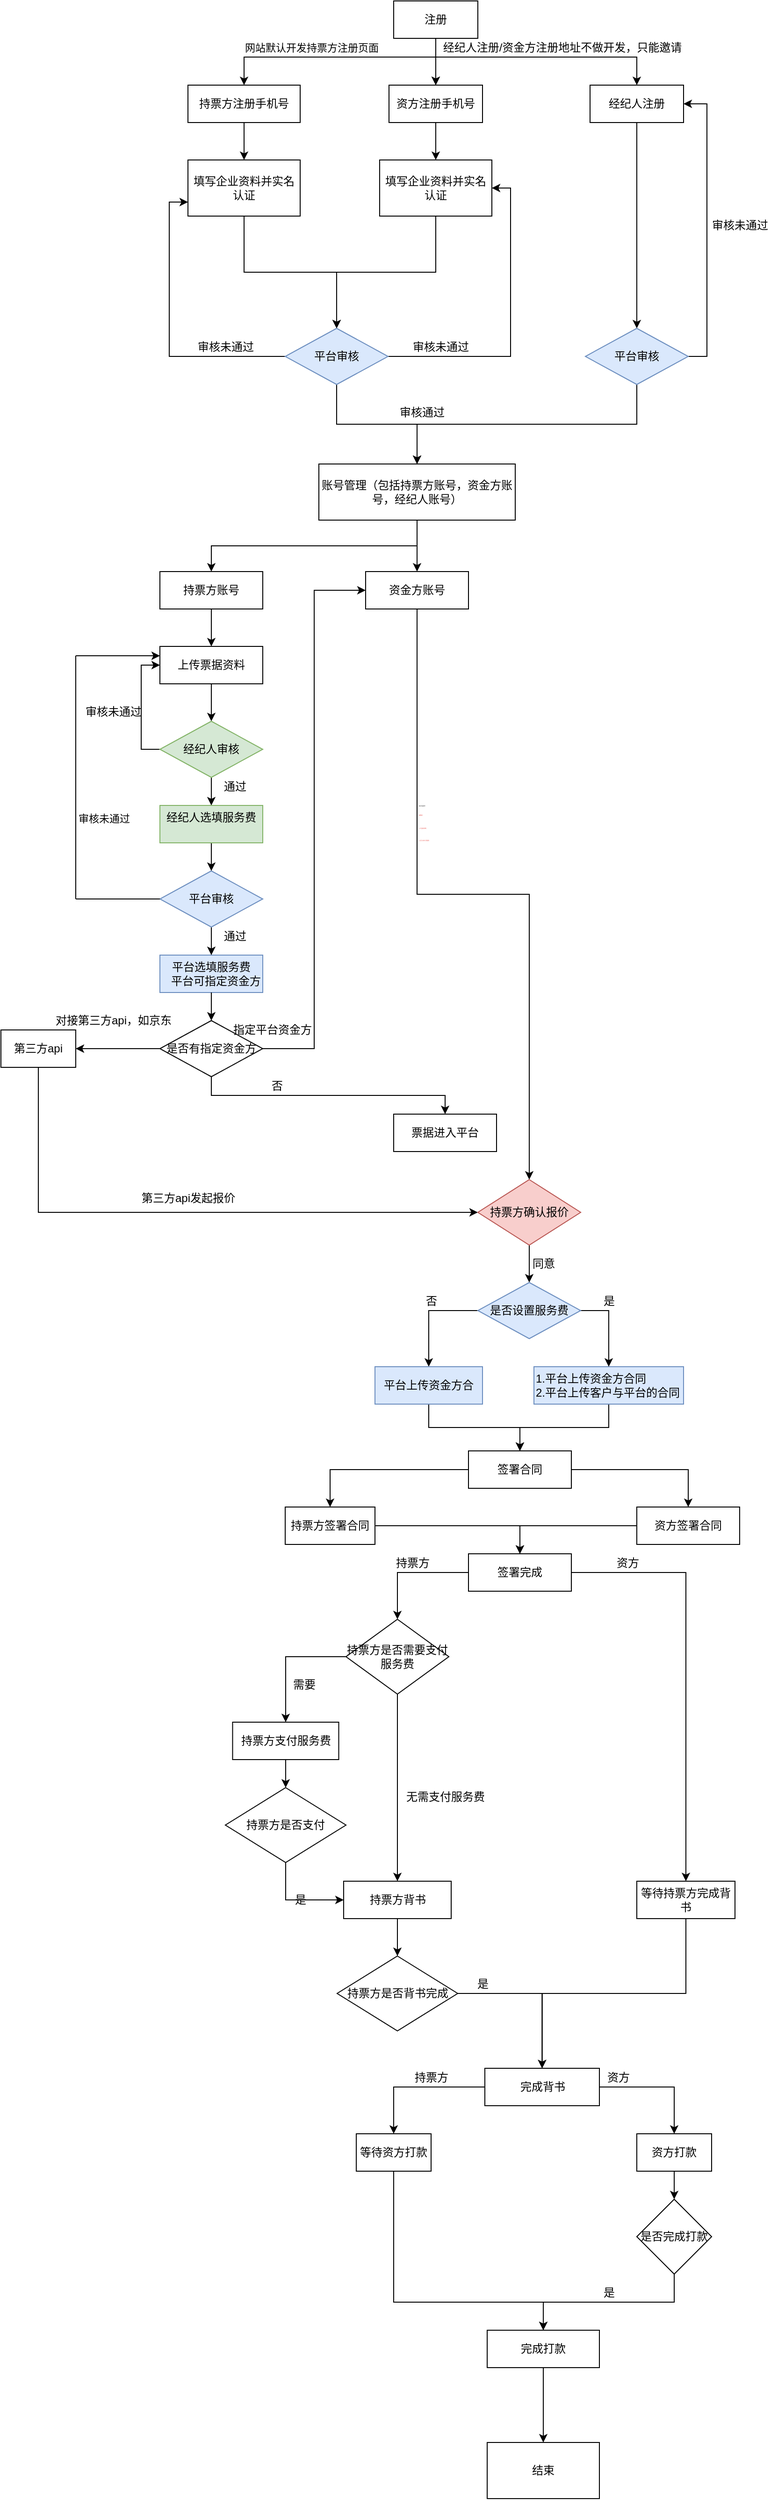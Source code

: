<mxfile version="14.5.0" type="github">
  <diagram id="9x2aGzBmHjnYjteMlRQv" name="Page-1">
    <mxGraphModel dx="1422" dy="794" grid="1" gridSize="10" guides="1" tooltips="1" connect="1" arrows="1" fold="1" page="1" pageScale="1" pageWidth="827" pageHeight="1169" math="0" shadow="0">
      <root>
        <mxCell id="0" />
        <mxCell id="1" parent="0" />
        <mxCell id="XLqgSo40GXuVMP59MUg4-7" style="edgeStyle=orthogonalEdgeStyle;rounded=0;orthogonalLoop=1;jettySize=auto;html=1;exitX=0.5;exitY=1;exitDx=0;exitDy=0;entryX=0.5;entryY=0;entryDx=0;entryDy=0;" edge="1" parent="1" source="XLqgSo40GXuVMP59MUg4-1" target="XLqgSo40GXuVMP59MUg4-2">
          <mxGeometry relative="1" as="geometry">
            <Array as="points">
              <mxPoint x="465" y="90" />
              <mxPoint x="260" y="90" />
            </Array>
          </mxGeometry>
        </mxCell>
        <mxCell id="XLqgSo40GXuVMP59MUg4-33" value="网站默认开发持票方注册页面" style="edgeLabel;html=1;align=center;verticalAlign=middle;resizable=0;points=[];" vertex="1" connectable="0" parent="XLqgSo40GXuVMP59MUg4-7">
          <mxGeometry x="0.2" y="-1" relative="1" as="geometry">
            <mxPoint y="-9" as="offset" />
          </mxGeometry>
        </mxCell>
        <mxCell id="XLqgSo40GXuVMP59MUg4-8" style="edgeStyle=orthogonalEdgeStyle;rounded=0;orthogonalLoop=1;jettySize=auto;html=1;exitX=0.5;exitY=1;exitDx=0;exitDy=0;entryX=0.5;entryY=0;entryDx=0;entryDy=0;" edge="1" parent="1" source="XLqgSo40GXuVMP59MUg4-1" target="XLqgSo40GXuVMP59MUg4-3">
          <mxGeometry relative="1" as="geometry" />
        </mxCell>
        <mxCell id="XLqgSo40GXuVMP59MUg4-9" value="" style="edgeStyle=orthogonalEdgeStyle;rounded=0;orthogonalLoop=1;jettySize=auto;html=1;" edge="1" parent="1" source="XLqgSo40GXuVMP59MUg4-1" target="XLqgSo40GXuVMP59MUg4-3">
          <mxGeometry relative="1" as="geometry" />
        </mxCell>
        <mxCell id="XLqgSo40GXuVMP59MUg4-11" style="edgeStyle=orthogonalEdgeStyle;rounded=0;orthogonalLoop=1;jettySize=auto;html=1;exitX=0.5;exitY=1;exitDx=0;exitDy=0;entryX=0.5;entryY=0;entryDx=0;entryDy=0;" edge="1" parent="1" source="XLqgSo40GXuVMP59MUg4-1" target="XLqgSo40GXuVMP59MUg4-4">
          <mxGeometry relative="1" as="geometry">
            <Array as="points">
              <mxPoint x="465" y="90" />
              <mxPoint x="680" y="90" />
            </Array>
          </mxGeometry>
        </mxCell>
        <mxCell id="XLqgSo40GXuVMP59MUg4-1" value="注册" style="rounded=0;whiteSpace=wrap;html=1;" vertex="1" parent="1">
          <mxGeometry x="420" y="30" width="90" height="40" as="geometry" />
        </mxCell>
        <mxCell id="XLqgSo40GXuVMP59MUg4-28" style="edgeStyle=orthogonalEdgeStyle;rounded=0;orthogonalLoop=1;jettySize=auto;html=1;exitX=0.5;exitY=1;exitDx=0;exitDy=0;entryX=0.5;entryY=0;entryDx=0;entryDy=0;" edge="1" parent="1" source="XLqgSo40GXuVMP59MUg4-2" target="XLqgSo40GXuVMP59MUg4-5">
          <mxGeometry relative="1" as="geometry" />
        </mxCell>
        <mxCell id="XLqgSo40GXuVMP59MUg4-2" value="持票方注册手机号" style="rounded=0;whiteSpace=wrap;html=1;" vertex="1" parent="1">
          <mxGeometry x="200" y="120" width="120" height="40" as="geometry" />
        </mxCell>
        <mxCell id="XLqgSo40GXuVMP59MUg4-30" style="edgeStyle=orthogonalEdgeStyle;rounded=0;orthogonalLoop=1;jettySize=auto;html=1;exitX=0.5;exitY=1;exitDx=0;exitDy=0;entryX=0.5;entryY=0;entryDx=0;entryDy=0;" edge="1" parent="1" source="XLqgSo40GXuVMP59MUg4-3" target="XLqgSo40GXuVMP59MUg4-6">
          <mxGeometry relative="1" as="geometry" />
        </mxCell>
        <mxCell id="XLqgSo40GXuVMP59MUg4-3" value="资方注册手机号" style="rounded=0;whiteSpace=wrap;html=1;" vertex="1" parent="1">
          <mxGeometry x="415" y="120" width="100" height="40" as="geometry" />
        </mxCell>
        <mxCell id="XLqgSo40GXuVMP59MUg4-37" style="edgeStyle=orthogonalEdgeStyle;rounded=0;orthogonalLoop=1;jettySize=auto;html=1;exitX=0.5;exitY=1;exitDx=0;exitDy=0;entryX=0.5;entryY=0;entryDx=0;entryDy=0;" edge="1" parent="1" source="XLqgSo40GXuVMP59MUg4-4" target="XLqgSo40GXuVMP59MUg4-36">
          <mxGeometry relative="1" as="geometry">
            <mxPoint x="680" y="370" as="targetPoint" />
          </mxGeometry>
        </mxCell>
        <mxCell id="XLqgSo40GXuVMP59MUg4-4" value="经纪人注册" style="rounded=0;whiteSpace=wrap;html=1;" vertex="1" parent="1">
          <mxGeometry x="630" y="120" width="100" height="40" as="geometry" />
        </mxCell>
        <mxCell id="XLqgSo40GXuVMP59MUg4-19" style="edgeStyle=orthogonalEdgeStyle;rounded=0;orthogonalLoop=1;jettySize=auto;html=1;entryX=0.5;entryY=0;entryDx=0;entryDy=0;" edge="1" parent="1" source="XLqgSo40GXuVMP59MUg4-5" target="XLqgSo40GXuVMP59MUg4-18">
          <mxGeometry relative="1" as="geometry" />
        </mxCell>
        <mxCell id="XLqgSo40GXuVMP59MUg4-5" value="填写企业资料并实名认证" style="rounded=0;whiteSpace=wrap;html=1;" vertex="1" parent="1">
          <mxGeometry x="200" y="200" width="120" height="60" as="geometry" />
        </mxCell>
        <mxCell id="XLqgSo40GXuVMP59MUg4-21" style="edgeStyle=orthogonalEdgeStyle;rounded=0;orthogonalLoop=1;jettySize=auto;html=1;exitX=0.5;exitY=1;exitDx=0;exitDy=0;entryX=0.5;entryY=0;entryDx=0;entryDy=0;" edge="1" parent="1" source="XLqgSo40GXuVMP59MUg4-6" target="XLqgSo40GXuVMP59MUg4-18">
          <mxGeometry relative="1" as="geometry" />
        </mxCell>
        <mxCell id="XLqgSo40GXuVMP59MUg4-6" value="填写企业资料并实名认证" style="rounded=0;whiteSpace=wrap;html=1;" vertex="1" parent="1">
          <mxGeometry x="405" y="200" width="120" height="60" as="geometry" />
        </mxCell>
        <mxCell id="XLqgSo40GXuVMP59MUg4-24" style="edgeStyle=orthogonalEdgeStyle;rounded=0;orthogonalLoop=1;jettySize=auto;html=1;exitX=0;exitY=0.5;exitDx=0;exitDy=0;entryX=0;entryY=0.75;entryDx=0;entryDy=0;" edge="1" parent="1" source="XLqgSo40GXuVMP59MUg4-18" target="XLqgSo40GXuVMP59MUg4-5">
          <mxGeometry relative="1" as="geometry" />
        </mxCell>
        <mxCell id="XLqgSo40GXuVMP59MUg4-25" style="edgeStyle=orthogonalEdgeStyle;rounded=0;orthogonalLoop=1;jettySize=auto;html=1;exitX=1;exitY=0.5;exitDx=0;exitDy=0;entryX=1;entryY=0.5;entryDx=0;entryDy=0;" edge="1" parent="1" source="XLqgSo40GXuVMP59MUg4-18" target="XLqgSo40GXuVMP59MUg4-6">
          <mxGeometry relative="1" as="geometry" />
        </mxCell>
        <mxCell id="XLqgSo40GXuVMP59MUg4-46" style="edgeStyle=orthogonalEdgeStyle;rounded=0;orthogonalLoop=1;jettySize=auto;html=1;exitX=0.5;exitY=1;exitDx=0;exitDy=0;entryX=0.5;entryY=0;entryDx=0;entryDy=0;" edge="1" parent="1" source="XLqgSo40GXuVMP59MUg4-18" target="XLqgSo40GXuVMP59MUg4-35">
          <mxGeometry relative="1" as="geometry" />
        </mxCell>
        <mxCell id="XLqgSo40GXuVMP59MUg4-18" value="平台审核" style="rhombus;whiteSpace=wrap;html=1;fillColor=#dae8fc;strokeColor=#6c8ebf;" vertex="1" parent="1">
          <mxGeometry x="304" y="380" width="110" height="60" as="geometry" />
        </mxCell>
        <mxCell id="XLqgSo40GXuVMP59MUg4-26" value="审核未通过" style="text;html=1;align=center;verticalAlign=middle;resizable=0;points=[];autosize=1;" vertex="1" parent="1">
          <mxGeometry x="200" y="390" width="80" height="20" as="geometry" />
        </mxCell>
        <mxCell id="XLqgSo40GXuVMP59MUg4-27" value="审核未通过" style="text;html=1;align=center;verticalAlign=middle;resizable=0;points=[];autosize=1;" vertex="1" parent="1">
          <mxGeometry x="430" y="390" width="80" height="20" as="geometry" />
        </mxCell>
        <mxCell id="XLqgSo40GXuVMP59MUg4-32" value="审核通过" style="text;html=1;align=center;verticalAlign=middle;resizable=0;points=[];autosize=1;" vertex="1" parent="1">
          <mxGeometry x="420" y="460" width="60" height="20" as="geometry" />
        </mxCell>
        <mxCell id="XLqgSo40GXuVMP59MUg4-34" value="经纪人注册/资金方注册地址不做开发，只能邀请" style="text;html=1;align=center;verticalAlign=middle;resizable=0;points=[];autosize=1;" vertex="1" parent="1">
          <mxGeometry x="465" y="70" width="270" height="20" as="geometry" />
        </mxCell>
        <mxCell id="XLqgSo40GXuVMP59MUg4-54" style="edgeStyle=orthogonalEdgeStyle;rounded=0;orthogonalLoop=1;jettySize=auto;html=1;exitX=0.5;exitY=1;exitDx=0;exitDy=0;entryX=0.5;entryY=0;entryDx=0;entryDy=0;" edge="1" parent="1" source="XLqgSo40GXuVMP59MUg4-35" target="XLqgSo40GXuVMP59MUg4-47">
          <mxGeometry relative="1" as="geometry" />
        </mxCell>
        <mxCell id="XLqgSo40GXuVMP59MUg4-55" style="edgeStyle=orthogonalEdgeStyle;rounded=0;orthogonalLoop=1;jettySize=auto;html=1;exitX=0.5;exitY=1;exitDx=0;exitDy=0;entryX=0.5;entryY=0;entryDx=0;entryDy=0;" edge="1" parent="1" source="XLqgSo40GXuVMP59MUg4-35" target="XLqgSo40GXuVMP59MUg4-51">
          <mxGeometry relative="1" as="geometry" />
        </mxCell>
        <mxCell id="XLqgSo40GXuVMP59MUg4-35" value="账号管理（包括持票方账号，资金方账号，经纪人账号）" style="rounded=0;whiteSpace=wrap;html=1;" vertex="1" parent="1">
          <mxGeometry x="340" y="525" width="210" height="60" as="geometry" />
        </mxCell>
        <mxCell id="XLqgSo40GXuVMP59MUg4-38" style="edgeStyle=orthogonalEdgeStyle;rounded=0;orthogonalLoop=1;jettySize=auto;html=1;exitX=1;exitY=0.5;exitDx=0;exitDy=0;entryX=1;entryY=0.5;entryDx=0;entryDy=0;" edge="1" parent="1" source="XLqgSo40GXuVMP59MUg4-36" target="XLqgSo40GXuVMP59MUg4-4">
          <mxGeometry relative="1" as="geometry" />
        </mxCell>
        <mxCell id="XLqgSo40GXuVMP59MUg4-44" style="edgeStyle=orthogonalEdgeStyle;rounded=0;orthogonalLoop=1;jettySize=auto;html=1;exitX=0.5;exitY=1;exitDx=0;exitDy=0;entryX=0.5;entryY=0;entryDx=0;entryDy=0;" edge="1" parent="1" source="XLqgSo40GXuVMP59MUg4-36" target="XLqgSo40GXuVMP59MUg4-35">
          <mxGeometry relative="1" as="geometry" />
        </mxCell>
        <mxCell id="XLqgSo40GXuVMP59MUg4-36" value="平台审核" style="rhombus;whiteSpace=wrap;html=1;fillColor=#dae8fc;strokeColor=#6c8ebf;" vertex="1" parent="1">
          <mxGeometry x="625" y="380" width="110" height="60" as="geometry" />
        </mxCell>
        <mxCell id="XLqgSo40GXuVMP59MUg4-39" value="审核未通过" style="text;html=1;align=center;verticalAlign=middle;resizable=0;points=[];autosize=1;" vertex="1" parent="1">
          <mxGeometry x="750" y="260" width="80" height="20" as="geometry" />
        </mxCell>
        <mxCell id="XLqgSo40GXuVMP59MUg4-56" style="edgeStyle=orthogonalEdgeStyle;rounded=0;orthogonalLoop=1;jettySize=auto;html=1;exitX=0.5;exitY=1;exitDx=0;exitDy=0;entryX=0.5;entryY=0;entryDx=0;entryDy=0;" edge="1" parent="1" source="XLqgSo40GXuVMP59MUg4-47" target="XLqgSo40GXuVMP59MUg4-53">
          <mxGeometry relative="1" as="geometry" />
        </mxCell>
        <mxCell id="XLqgSo40GXuVMP59MUg4-47" value="持票方账号" style="rounded=0;whiteSpace=wrap;html=1;" vertex="1" parent="1">
          <mxGeometry x="170" y="640" width="110" height="40" as="geometry" />
        </mxCell>
        <mxCell id="XLqgSo40GXuVMP59MUg4-105" style="edgeStyle=orthogonalEdgeStyle;rounded=0;orthogonalLoop=1;jettySize=auto;html=1;exitX=0.5;exitY=1;exitDx=0;exitDy=0;entryX=0.5;entryY=0;entryDx=0;entryDy=0;" edge="1" parent="1" source="XLqgSo40GXuVMP59MUg4-51" target="XLqgSo40GXuVMP59MUg4-102">
          <mxGeometry relative="1" as="geometry" />
        </mxCell>
        <mxCell id="XLqgSo40GXuVMP59MUg4-106" value="&lt;div style=&quot;font-size: 1px&quot;&gt;&lt;font style=&quot;font-size: 1px&quot;&gt;资金方发起报价&lt;/font&gt;&lt;/div&gt;&lt;b style=&quot;font-size: 1px&quot;&gt;&lt;font style=&quot;font-size: 1px&quot; color=&quot;#ea6b66&quot;&gt;两种情况：&lt;br style=&quot;font-size: 1px&quot;&gt;1.平台指定给他的&lt;br style=&quot;font-size: 1px&quot;&gt;2.自己主动在平台筛选的&lt;/font&gt;&lt;/b&gt;" style="edgeLabel;html=1;align=left;verticalAlign=middle;resizable=0;points=[];" vertex="1" connectable="0" parent="XLqgSo40GXuVMP59MUg4-105">
          <mxGeometry x="-0.386" y="4" relative="1" as="geometry">
            <mxPoint x="-4" y="6" as="offset" />
          </mxGeometry>
        </mxCell>
        <mxCell id="XLqgSo40GXuVMP59MUg4-51" value="资金方账号" style="rounded=0;whiteSpace=wrap;html=1;" vertex="1" parent="1">
          <mxGeometry x="390" y="640" width="110" height="40" as="geometry" />
        </mxCell>
        <mxCell id="XLqgSo40GXuVMP59MUg4-58" style="edgeStyle=orthogonalEdgeStyle;rounded=0;orthogonalLoop=1;jettySize=auto;html=1;exitX=0.5;exitY=1;exitDx=0;exitDy=0;entryX=0.5;entryY=0;entryDx=0;entryDy=0;" edge="1" parent="1" source="XLqgSo40GXuVMP59MUg4-53" target="XLqgSo40GXuVMP59MUg4-57">
          <mxGeometry relative="1" as="geometry" />
        </mxCell>
        <mxCell id="XLqgSo40GXuVMP59MUg4-53" value="上传票据资料" style="rounded=0;whiteSpace=wrap;html=1;" vertex="1" parent="1">
          <mxGeometry x="170" y="720" width="110" height="40" as="geometry" />
        </mxCell>
        <mxCell id="XLqgSo40GXuVMP59MUg4-59" style="edgeStyle=orthogonalEdgeStyle;rounded=0;orthogonalLoop=1;jettySize=auto;html=1;exitX=0;exitY=0.5;exitDx=0;exitDy=0;entryX=0;entryY=0.5;entryDx=0;entryDy=0;" edge="1" parent="1" source="XLqgSo40GXuVMP59MUg4-57" target="XLqgSo40GXuVMP59MUg4-53">
          <mxGeometry relative="1" as="geometry" />
        </mxCell>
        <mxCell id="XLqgSo40GXuVMP59MUg4-68" style="edgeStyle=orthogonalEdgeStyle;rounded=0;orthogonalLoop=1;jettySize=auto;html=1;exitX=0.5;exitY=1;exitDx=0;exitDy=0;" edge="1" parent="1" source="XLqgSo40GXuVMP59MUg4-57">
          <mxGeometry relative="1" as="geometry">
            <mxPoint x="225" y="890" as="targetPoint" />
          </mxGeometry>
        </mxCell>
        <mxCell id="XLqgSo40GXuVMP59MUg4-57" value="经纪人审核" style="rhombus;whiteSpace=wrap;html=1;fillColor=#d5e8d4;strokeColor=#82b366;" vertex="1" parent="1">
          <mxGeometry x="170" y="800" width="110" height="60" as="geometry" />
        </mxCell>
        <mxCell id="XLqgSo40GXuVMP59MUg4-60" value="审核未通过" style="text;html=1;align=center;verticalAlign=middle;resizable=0;points=[];autosize=1;" vertex="1" parent="1">
          <mxGeometry x="80" y="780" width="80" height="20" as="geometry" />
        </mxCell>
        <mxCell id="XLqgSo40GXuVMP59MUg4-61" value="平台选填服务费&lt;br&gt;&amp;nbsp; &amp;nbsp;平台可指定资金方" style="rounded=0;whiteSpace=wrap;html=1;fillColor=#dae8fc;strokeColor=#6c8ebf;" vertex="1" parent="1">
          <mxGeometry x="170" y="1050" width="110" height="40" as="geometry" />
        </mxCell>
        <mxCell id="XLqgSo40GXuVMP59MUg4-63" value="通过" style="text;html=1;align=center;verticalAlign=middle;resizable=0;points=[];autosize=1;" vertex="1" parent="1">
          <mxGeometry x="230" y="860" width="40" height="20" as="geometry" />
        </mxCell>
        <mxCell id="XLqgSo40GXuVMP59MUg4-64" value="票据进入平台" style="rounded=0;whiteSpace=wrap;html=1;" vertex="1" parent="1">
          <mxGeometry x="420" y="1220" width="110" height="40" as="geometry" />
        </mxCell>
        <mxCell id="XLqgSo40GXuVMP59MUg4-69" style="edgeStyle=orthogonalEdgeStyle;rounded=0;orthogonalLoop=1;jettySize=auto;html=1;exitX=0.5;exitY=1;exitDx=0;exitDy=0;entryX=0.5;entryY=0;entryDx=0;entryDy=0;" edge="1" parent="1" source="XLqgSo40GXuVMP59MUg4-66" target="XLqgSo40GXuVMP59MUg4-61">
          <mxGeometry relative="1" as="geometry" />
        </mxCell>
        <mxCell id="XLqgSo40GXuVMP59MUg4-66" value="平台审核" style="rhombus;whiteSpace=wrap;html=1;fillColor=#dae8fc;strokeColor=#6c8ebf;" vertex="1" parent="1">
          <mxGeometry x="170" y="960" width="110" height="60" as="geometry" />
        </mxCell>
        <mxCell id="XLqgSo40GXuVMP59MUg4-70" value="通过" style="text;html=1;align=center;verticalAlign=middle;resizable=0;points=[];autosize=1;" vertex="1" parent="1">
          <mxGeometry x="230" y="1020" width="40" height="20" as="geometry" />
        </mxCell>
        <mxCell id="XLqgSo40GXuVMP59MUg4-74" value="" style="endArrow=none;html=1;" edge="1" parent="1">
          <mxGeometry width="50" height="50" relative="1" as="geometry">
            <mxPoint x="80" y="990" as="sourcePoint" />
            <mxPoint x="170" y="990" as="targetPoint" />
          </mxGeometry>
        </mxCell>
        <mxCell id="XLqgSo40GXuVMP59MUg4-75" value="" style="endArrow=none;html=1;" edge="1" parent="1">
          <mxGeometry width="50" height="50" relative="1" as="geometry">
            <mxPoint x="80" y="990" as="sourcePoint" />
            <mxPoint x="80" y="730" as="targetPoint" />
          </mxGeometry>
        </mxCell>
        <mxCell id="XLqgSo40GXuVMP59MUg4-77" value="审核未通过" style="edgeLabel;html=1;align=center;verticalAlign=middle;resizable=0;points=[];" vertex="1" connectable="0" parent="XLqgSo40GXuVMP59MUg4-75">
          <mxGeometry x="-0.344" y="-2" relative="1" as="geometry">
            <mxPoint x="28" y="-1" as="offset" />
          </mxGeometry>
        </mxCell>
        <mxCell id="XLqgSo40GXuVMP59MUg4-76" value="" style="endArrow=classic;html=1;entryX=0;entryY=0.25;entryDx=0;entryDy=0;" edge="1" parent="1" target="XLqgSo40GXuVMP59MUg4-53">
          <mxGeometry width="50" height="50" relative="1" as="geometry">
            <mxPoint x="80" y="730" as="sourcePoint" />
            <mxPoint x="130" y="690" as="targetPoint" />
          </mxGeometry>
        </mxCell>
        <mxCell id="XLqgSo40GXuVMP59MUg4-80" style="edgeStyle=orthogonalEdgeStyle;rounded=0;orthogonalLoop=1;jettySize=auto;html=1;exitX=0.5;exitY=1;exitDx=0;exitDy=0;entryX=0.5;entryY=0;entryDx=0;entryDy=0;" edge="1" parent="1" source="XLqgSo40GXuVMP59MUg4-78" target="XLqgSo40GXuVMP59MUg4-66">
          <mxGeometry relative="1" as="geometry" />
        </mxCell>
        <mxCell id="XLqgSo40GXuVMP59MUg4-78" value="经纪人选填服务费&lt;br&gt;&amp;nbsp; &amp;nbsp;" style="rounded=0;whiteSpace=wrap;html=1;fillColor=#d5e8d4;strokeColor=#82b366;" vertex="1" parent="1">
          <mxGeometry x="170" y="890" width="110" height="40" as="geometry" />
        </mxCell>
        <mxCell id="XLqgSo40GXuVMP59MUg4-88" style="edgeStyle=orthogonalEdgeStyle;rounded=0;orthogonalLoop=1;jettySize=auto;html=1;exitX=0.5;exitY=1;exitDx=0;exitDy=0;entryX=0.5;entryY=0;entryDx=0;entryDy=0;" edge="1" parent="1" source="XLqgSo40GXuVMP59MUg4-85" target="XLqgSo40GXuVMP59MUg4-64">
          <mxGeometry relative="1" as="geometry" />
        </mxCell>
        <mxCell id="XLqgSo40GXuVMP59MUg4-89" style="edgeStyle=orthogonalEdgeStyle;rounded=0;orthogonalLoop=1;jettySize=auto;html=1;exitX=1;exitY=0.5;exitDx=0;exitDy=0;entryX=0;entryY=0.5;entryDx=0;entryDy=0;" edge="1" parent="1" source="XLqgSo40GXuVMP59MUg4-85" target="XLqgSo40GXuVMP59MUg4-51">
          <mxGeometry relative="1" as="geometry" />
        </mxCell>
        <mxCell id="XLqgSo40GXuVMP59MUg4-96" style="edgeStyle=orthogonalEdgeStyle;rounded=0;orthogonalLoop=1;jettySize=auto;html=1;exitX=0;exitY=0.5;exitDx=0;exitDy=0;" edge="1" parent="1" source="XLqgSo40GXuVMP59MUg4-85">
          <mxGeometry relative="1" as="geometry">
            <mxPoint x="80" y="1150" as="targetPoint" />
          </mxGeometry>
        </mxCell>
        <mxCell id="XLqgSo40GXuVMP59MUg4-85" value="是否有指定资金方" style="rhombus;whiteSpace=wrap;html=1;" vertex="1" parent="1">
          <mxGeometry x="170" y="1120" width="110" height="60" as="geometry" />
        </mxCell>
        <mxCell id="XLqgSo40GXuVMP59MUg4-86" style="edgeStyle=orthogonalEdgeStyle;rounded=0;orthogonalLoop=1;jettySize=auto;html=1;exitX=0.5;exitY=1;exitDx=0;exitDy=0;entryX=0.5;entryY=0;entryDx=0;entryDy=0;" edge="1" parent="1" source="XLqgSo40GXuVMP59MUg4-61" target="XLqgSo40GXuVMP59MUg4-85">
          <mxGeometry relative="1" as="geometry">
            <mxPoint x="225" y="1090" as="sourcePoint" />
            <mxPoint x="215" y="1320" as="targetPoint" />
          </mxGeometry>
        </mxCell>
        <mxCell id="XLqgSo40GXuVMP59MUg4-90" value="指定平台资金方" style="text;html=1;align=center;verticalAlign=middle;resizable=0;points=[];autosize=1;" vertex="1" parent="1">
          <mxGeometry x="240" y="1120" width="100" height="20" as="geometry" />
        </mxCell>
        <mxCell id="XLqgSo40GXuVMP59MUg4-91" value="否" style="text;html=1;align=center;verticalAlign=middle;resizable=0;points=[];autosize=1;" vertex="1" parent="1">
          <mxGeometry x="280" y="1180" width="30" height="20" as="geometry" />
        </mxCell>
        <mxCell id="XLqgSo40GXuVMP59MUg4-97" value="对接第三方api，如京东" style="text;html=1;align=center;verticalAlign=middle;resizable=0;points=[];autosize=1;" vertex="1" parent="1">
          <mxGeometry x="50" y="1110" width="140" height="20" as="geometry" />
        </mxCell>
        <mxCell id="XLqgSo40GXuVMP59MUg4-103" style="edgeStyle=orthogonalEdgeStyle;rounded=0;orthogonalLoop=1;jettySize=auto;html=1;exitX=0.5;exitY=1;exitDx=0;exitDy=0;entryX=0;entryY=0.5;entryDx=0;entryDy=0;" edge="1" parent="1" source="XLqgSo40GXuVMP59MUg4-98" target="XLqgSo40GXuVMP59MUg4-102">
          <mxGeometry relative="1" as="geometry">
            <Array as="points">
              <mxPoint x="40" y="1325" />
            </Array>
          </mxGeometry>
        </mxCell>
        <mxCell id="XLqgSo40GXuVMP59MUg4-98" value="第三方api" style="rounded=0;whiteSpace=wrap;html=1;" vertex="1" parent="1">
          <mxGeometry y="1130" width="80" height="40" as="geometry" />
        </mxCell>
        <mxCell id="XLqgSo40GXuVMP59MUg4-108" style="edgeStyle=orthogonalEdgeStyle;rounded=0;orthogonalLoop=1;jettySize=auto;html=1;exitX=0.5;exitY=1;exitDx=0;exitDy=0;" edge="1" parent="1" source="XLqgSo40GXuVMP59MUg4-102">
          <mxGeometry relative="1" as="geometry">
            <mxPoint x="565" y="1400" as="targetPoint" />
          </mxGeometry>
        </mxCell>
        <mxCell id="XLqgSo40GXuVMP59MUg4-102" value="持票方确认报价" style="rhombus;whiteSpace=wrap;html=1;fillColor=#f8cecc;strokeColor=#b85450;" vertex="1" parent="1">
          <mxGeometry x="510" y="1290" width="110" height="70" as="geometry" />
        </mxCell>
        <mxCell id="XLqgSo40GXuVMP59MUg4-104" value="第三方api发起报价" style="text;html=1;align=center;verticalAlign=middle;resizable=0;points=[];autosize=1;" vertex="1" parent="1">
          <mxGeometry x="140" y="1300" width="120" height="20" as="geometry" />
        </mxCell>
        <mxCell id="XLqgSo40GXuVMP59MUg4-109" value="同意" style="text;html=1;align=center;verticalAlign=middle;resizable=0;points=[];autosize=1;" vertex="1" parent="1">
          <mxGeometry x="560" y="1370" width="40" height="20" as="geometry" />
        </mxCell>
        <mxCell id="XLqgSo40GXuVMP59MUg4-127" style="edgeStyle=orthogonalEdgeStyle;rounded=0;orthogonalLoop=1;jettySize=auto;html=1;exitX=0.5;exitY=1;exitDx=0;exitDy=0;entryX=0.5;entryY=0;entryDx=0;entryDy=0;" edge="1" parent="1" source="XLqgSo40GXuVMP59MUg4-111" target="XLqgSo40GXuVMP59MUg4-125">
          <mxGeometry relative="1" as="geometry" />
        </mxCell>
        <mxCell id="XLqgSo40GXuVMP59MUg4-111" value="1.平台上传资金方合同&lt;br&gt;2.平台上传客户与平台的合同" style="rounded=0;whiteSpace=wrap;html=1;fillColor=#dae8fc;strokeColor=#6c8ebf;align=left;" vertex="1" parent="1">
          <mxGeometry x="570" y="1490" width="160" height="40" as="geometry" />
        </mxCell>
        <mxCell id="XLqgSo40GXuVMP59MUg4-119" style="edgeStyle=orthogonalEdgeStyle;rounded=0;orthogonalLoop=1;jettySize=auto;html=1;exitX=1;exitY=0.5;exitDx=0;exitDy=0;" edge="1" parent="1" source="XLqgSo40GXuVMP59MUg4-112" target="XLqgSo40GXuVMP59MUg4-111">
          <mxGeometry relative="1" as="geometry" />
        </mxCell>
        <mxCell id="XLqgSo40GXuVMP59MUg4-120" style="edgeStyle=orthogonalEdgeStyle;rounded=0;orthogonalLoop=1;jettySize=auto;html=1;exitX=0;exitY=0.5;exitDx=0;exitDy=0;entryX=0.5;entryY=0;entryDx=0;entryDy=0;" edge="1" parent="1" source="XLqgSo40GXuVMP59MUg4-112" target="XLqgSo40GXuVMP59MUg4-117">
          <mxGeometry relative="1" as="geometry">
            <mxPoint x="450" y="1480" as="targetPoint" />
          </mxGeometry>
        </mxCell>
        <mxCell id="XLqgSo40GXuVMP59MUg4-112" value="是否设置服务费" style="rhombus;whiteSpace=wrap;html=1;fillColor=#dae8fc;strokeColor=#6c8ebf;" vertex="1" parent="1">
          <mxGeometry x="510" y="1400" width="110" height="60" as="geometry" />
        </mxCell>
        <mxCell id="XLqgSo40GXuVMP59MUg4-126" style="edgeStyle=orthogonalEdgeStyle;rounded=0;orthogonalLoop=1;jettySize=auto;html=1;exitX=0.5;exitY=1;exitDx=0;exitDy=0;entryX=0.5;entryY=0;entryDx=0;entryDy=0;" edge="1" parent="1" source="XLqgSo40GXuVMP59MUg4-117" target="XLqgSo40GXuVMP59MUg4-125">
          <mxGeometry relative="1" as="geometry" />
        </mxCell>
        <mxCell id="XLqgSo40GXuVMP59MUg4-117" value="平台上传资金方合" style="rounded=0;whiteSpace=wrap;html=1;fillColor=#dae8fc;strokeColor=#6c8ebf;" vertex="1" parent="1">
          <mxGeometry x="400" y="1490" width="115" height="40" as="geometry" />
        </mxCell>
        <mxCell id="XLqgSo40GXuVMP59MUg4-123" value="否" style="text;html=1;align=center;verticalAlign=middle;resizable=0;points=[];autosize=1;" vertex="1" parent="1">
          <mxGeometry x="445" y="1410" width="30" height="20" as="geometry" />
        </mxCell>
        <mxCell id="XLqgSo40GXuVMP59MUg4-124" value="是" style="text;html=1;align=center;verticalAlign=middle;resizable=0;points=[];autosize=1;" vertex="1" parent="1">
          <mxGeometry x="635" y="1410" width="30" height="20" as="geometry" />
        </mxCell>
        <mxCell id="XLqgSo40GXuVMP59MUg4-130" style="edgeStyle=orthogonalEdgeStyle;rounded=0;orthogonalLoop=1;jettySize=auto;html=1;exitX=0;exitY=0.5;exitDx=0;exitDy=0;entryX=0.5;entryY=0;entryDx=0;entryDy=0;" edge="1" parent="1" source="XLqgSo40GXuVMP59MUg4-125" target="XLqgSo40GXuVMP59MUg4-128">
          <mxGeometry relative="1" as="geometry" />
        </mxCell>
        <mxCell id="XLqgSo40GXuVMP59MUg4-131" style="edgeStyle=orthogonalEdgeStyle;rounded=0;orthogonalLoop=1;jettySize=auto;html=1;exitX=1;exitY=0.5;exitDx=0;exitDy=0;entryX=0.5;entryY=0;entryDx=0;entryDy=0;" edge="1" parent="1" source="XLqgSo40GXuVMP59MUg4-125" target="XLqgSo40GXuVMP59MUg4-129">
          <mxGeometry relative="1" as="geometry" />
        </mxCell>
        <mxCell id="XLqgSo40GXuVMP59MUg4-125" value="签署合同" style="rounded=0;whiteSpace=wrap;html=1;" vertex="1" parent="1">
          <mxGeometry x="500" y="1580" width="110" height="40" as="geometry" />
        </mxCell>
        <mxCell id="XLqgSo40GXuVMP59MUg4-136" style="edgeStyle=orthogonalEdgeStyle;rounded=0;orthogonalLoop=1;jettySize=auto;html=1;exitX=1;exitY=0.5;exitDx=0;exitDy=0;entryX=0.5;entryY=0;entryDx=0;entryDy=0;" edge="1" parent="1" source="XLqgSo40GXuVMP59MUg4-128" target="XLqgSo40GXuVMP59MUg4-132">
          <mxGeometry relative="1" as="geometry" />
        </mxCell>
        <mxCell id="XLqgSo40GXuVMP59MUg4-128" value="持票方签署合同" style="rounded=0;whiteSpace=wrap;html=1;" vertex="1" parent="1">
          <mxGeometry x="304" y="1640" width="96" height="40" as="geometry" />
        </mxCell>
        <mxCell id="XLqgSo40GXuVMP59MUg4-138" style="edgeStyle=orthogonalEdgeStyle;rounded=0;orthogonalLoop=1;jettySize=auto;html=1;exitX=0;exitY=0.5;exitDx=0;exitDy=0;entryX=0.5;entryY=0;entryDx=0;entryDy=0;" edge="1" parent="1" source="XLqgSo40GXuVMP59MUg4-129" target="XLqgSo40GXuVMP59MUg4-132">
          <mxGeometry relative="1" as="geometry" />
        </mxCell>
        <mxCell id="XLqgSo40GXuVMP59MUg4-129" value="资方签署合同" style="rounded=0;whiteSpace=wrap;html=1;" vertex="1" parent="1">
          <mxGeometry x="680" y="1640" width="110" height="40" as="geometry" />
        </mxCell>
        <mxCell id="XLqgSo40GXuVMP59MUg4-141" style="edgeStyle=orthogonalEdgeStyle;rounded=0;orthogonalLoop=1;jettySize=auto;html=1;exitX=0.5;exitY=1;exitDx=0;exitDy=0;entryX=0.5;entryY=0;entryDx=0;entryDy=0;" edge="1" parent="1" source="XLqgSo40GXuVMP59MUg4-132" target="XLqgSo40GXuVMP59MUg4-140">
          <mxGeometry relative="1" as="geometry">
            <Array as="points">
              <mxPoint x="555" y="1710" />
              <mxPoint x="424" y="1710" />
            </Array>
          </mxGeometry>
        </mxCell>
        <mxCell id="XLqgSo40GXuVMP59MUg4-167" style="edgeStyle=orthogonalEdgeStyle;rounded=0;orthogonalLoop=1;jettySize=auto;html=1;exitX=1;exitY=0.25;exitDx=0;exitDy=0;entryX=0.5;entryY=0;entryDx=0;entryDy=0;" edge="1" parent="1" source="XLqgSo40GXuVMP59MUg4-132" target="XLqgSo40GXuVMP59MUg4-166">
          <mxGeometry relative="1" as="geometry">
            <Array as="points">
              <mxPoint x="610" y="1710" />
              <mxPoint x="733" y="1710" />
            </Array>
          </mxGeometry>
        </mxCell>
        <mxCell id="XLqgSo40GXuVMP59MUg4-132" value="签署完成" style="rounded=0;whiteSpace=wrap;html=1;" vertex="1" parent="1">
          <mxGeometry x="500" y="1690" width="110" height="40" as="geometry" />
        </mxCell>
        <mxCell id="XLqgSo40GXuVMP59MUg4-144" style="edgeStyle=orthogonalEdgeStyle;rounded=0;orthogonalLoop=1;jettySize=auto;html=1;exitX=0;exitY=0.5;exitDx=0;exitDy=0;entryX=0.5;entryY=0;entryDx=0;entryDy=0;" edge="1" parent="1" source="XLqgSo40GXuVMP59MUg4-140" target="XLqgSo40GXuVMP59MUg4-147">
          <mxGeometry relative="1" as="geometry">
            <mxPoint x="357" y="1910" as="targetPoint" />
          </mxGeometry>
        </mxCell>
        <mxCell id="XLqgSo40GXuVMP59MUg4-152" style="edgeStyle=orthogonalEdgeStyle;rounded=0;orthogonalLoop=1;jettySize=auto;html=1;exitX=0.5;exitY=1;exitDx=0;exitDy=0;" edge="1" parent="1" source="XLqgSo40GXuVMP59MUg4-140" target="XLqgSo40GXuVMP59MUg4-150">
          <mxGeometry relative="1" as="geometry" />
        </mxCell>
        <mxCell id="XLqgSo40GXuVMP59MUg4-140" value="持票方是否需要支付服务费" style="rhombus;whiteSpace=wrap;html=1;" vertex="1" parent="1">
          <mxGeometry x="369" y="1760" width="110" height="80" as="geometry" />
        </mxCell>
        <mxCell id="XLqgSo40GXuVMP59MUg4-145" value="需要" style="text;html=1;align=center;verticalAlign=middle;resizable=0;points=[];autosize=1;" vertex="1" parent="1">
          <mxGeometry x="304" y="1820" width="40" height="20" as="geometry" />
        </mxCell>
        <mxCell id="XLqgSo40GXuVMP59MUg4-149" style="edgeStyle=orthogonalEdgeStyle;rounded=0;orthogonalLoop=1;jettySize=auto;html=1;exitX=0.5;exitY=1;exitDx=0;exitDy=0;entryX=0.5;entryY=0;entryDx=0;entryDy=0;" edge="1" parent="1" source="XLqgSo40GXuVMP59MUg4-147" target="XLqgSo40GXuVMP59MUg4-148">
          <mxGeometry relative="1" as="geometry" />
        </mxCell>
        <mxCell id="XLqgSo40GXuVMP59MUg4-147" value="持票方支付服务费" style="rounded=0;whiteSpace=wrap;html=1;" vertex="1" parent="1">
          <mxGeometry x="247.75" y="1870" width="113.5" height="40" as="geometry" />
        </mxCell>
        <mxCell id="XLqgSo40GXuVMP59MUg4-154" style="edgeStyle=orthogonalEdgeStyle;rounded=0;orthogonalLoop=1;jettySize=auto;html=1;exitX=0.5;exitY=1;exitDx=0;exitDy=0;entryX=0;entryY=0.5;entryDx=0;entryDy=0;" edge="1" parent="1" source="XLqgSo40GXuVMP59MUg4-148" target="XLqgSo40GXuVMP59MUg4-150">
          <mxGeometry relative="1" as="geometry" />
        </mxCell>
        <mxCell id="XLqgSo40GXuVMP59MUg4-148" value="持票方是否支付" style="rhombus;whiteSpace=wrap;html=1;" vertex="1" parent="1">
          <mxGeometry x="240" y="1940" width="129" height="80" as="geometry" />
        </mxCell>
        <mxCell id="XLqgSo40GXuVMP59MUg4-158" style="edgeStyle=orthogonalEdgeStyle;rounded=0;orthogonalLoop=1;jettySize=auto;html=1;exitX=0.5;exitY=1;exitDx=0;exitDy=0;entryX=0.5;entryY=0;entryDx=0;entryDy=0;" edge="1" parent="1" source="XLqgSo40GXuVMP59MUg4-150" target="XLqgSo40GXuVMP59MUg4-157">
          <mxGeometry relative="1" as="geometry" />
        </mxCell>
        <mxCell id="XLqgSo40GXuVMP59MUg4-150" value="持票方背书" style="rounded=0;whiteSpace=wrap;html=1;" vertex="1" parent="1">
          <mxGeometry x="366.5" y="2040" width="115" height="40" as="geometry" />
        </mxCell>
        <mxCell id="XLqgSo40GXuVMP59MUg4-153" value="无需支付服务费" style="text;html=1;align=center;verticalAlign=middle;resizable=0;points=[];autosize=1;" vertex="1" parent="1">
          <mxGeometry x="425" y="1940" width="100" height="20" as="geometry" />
        </mxCell>
        <mxCell id="XLqgSo40GXuVMP59MUg4-170" style="edgeStyle=orthogonalEdgeStyle;rounded=0;orthogonalLoop=1;jettySize=auto;html=1;exitX=1;exitY=0.5;exitDx=0;exitDy=0;entryX=0.5;entryY=0;entryDx=0;entryDy=0;" edge="1" parent="1" source="XLqgSo40GXuVMP59MUg4-157" target="XLqgSo40GXuVMP59MUg4-168">
          <mxGeometry relative="1" as="geometry" />
        </mxCell>
        <mxCell id="XLqgSo40GXuVMP59MUg4-157" value="持票方是否背书完成" style="rhombus;whiteSpace=wrap;html=1;" vertex="1" parent="1">
          <mxGeometry x="359.5" y="2120" width="129" height="80" as="geometry" />
        </mxCell>
        <mxCell id="XLqgSo40GXuVMP59MUg4-163" value="持票方" style="text;html=1;align=center;verticalAlign=middle;resizable=0;points=[];autosize=1;" vertex="1" parent="1">
          <mxGeometry x="415" y="1690" width="50" height="20" as="geometry" />
        </mxCell>
        <mxCell id="XLqgSo40GXuVMP59MUg4-165" value="是" style="text;html=1;align=center;verticalAlign=middle;resizable=0;points=[];autosize=1;" vertex="1" parent="1">
          <mxGeometry x="305" y="2050" width="30" height="20" as="geometry" />
        </mxCell>
        <mxCell id="XLqgSo40GXuVMP59MUg4-172" style="edgeStyle=orthogonalEdgeStyle;rounded=0;orthogonalLoop=1;jettySize=auto;html=1;exitX=0.5;exitY=1;exitDx=0;exitDy=0;" edge="1" parent="1" source="XLqgSo40GXuVMP59MUg4-166" target="XLqgSo40GXuVMP59MUg4-168">
          <mxGeometry relative="1" as="geometry" />
        </mxCell>
        <mxCell id="XLqgSo40GXuVMP59MUg4-166" value="等待持票方完成背书" style="rounded=0;whiteSpace=wrap;html=1;" vertex="1" parent="1">
          <mxGeometry x="680" y="2040" width="105" height="40" as="geometry" />
        </mxCell>
        <mxCell id="XLqgSo40GXuVMP59MUg4-176" style="edgeStyle=orthogonalEdgeStyle;rounded=0;orthogonalLoop=1;jettySize=auto;html=1;exitX=-0.125;exitY=1;exitDx=0;exitDy=0;entryX=0.5;entryY=0;entryDx=0;entryDy=0;exitPerimeter=0;" edge="1" parent="1" source="XLqgSo40GXuVMP59MUg4-177" target="XLqgSo40GXuVMP59MUg4-175">
          <mxGeometry relative="1" as="geometry">
            <Array as="points">
              <mxPoint x="720" y="2260" />
            </Array>
          </mxGeometry>
        </mxCell>
        <mxCell id="XLqgSo40GXuVMP59MUg4-179" style="edgeStyle=orthogonalEdgeStyle;rounded=0;orthogonalLoop=1;jettySize=auto;html=1;exitX=0;exitY=0.5;exitDx=0;exitDy=0;" edge="1" parent="1" source="XLqgSo40GXuVMP59MUg4-168" target="XLqgSo40GXuVMP59MUg4-178">
          <mxGeometry relative="1" as="geometry" />
        </mxCell>
        <mxCell id="XLqgSo40GXuVMP59MUg4-168" value="完成背书" style="rounded=0;whiteSpace=wrap;html=1;" vertex="1" parent="1">
          <mxGeometry x="517.5" y="2240" width="122.5" height="40" as="geometry" />
        </mxCell>
        <mxCell id="XLqgSo40GXuVMP59MUg4-169" value="资方" style="text;html=1;align=center;verticalAlign=middle;resizable=0;points=[];autosize=1;" vertex="1" parent="1">
          <mxGeometry x="650" y="1690" width="40" height="20" as="geometry" />
        </mxCell>
        <mxCell id="XLqgSo40GXuVMP59MUg4-173" value="是" style="text;html=1;align=center;verticalAlign=middle;resizable=0;points=[];autosize=1;" vertex="1" parent="1">
          <mxGeometry x="500" y="2140" width="30" height="20" as="geometry" />
        </mxCell>
        <mxCell id="XLqgSo40GXuVMP59MUg4-184" style="edgeStyle=orthogonalEdgeStyle;rounded=0;orthogonalLoop=1;jettySize=auto;html=1;exitX=0.5;exitY=1;exitDx=0;exitDy=0;entryX=0.5;entryY=0;entryDx=0;entryDy=0;" edge="1" parent="1" source="XLqgSo40GXuVMP59MUg4-175" target="XLqgSo40GXuVMP59MUg4-182">
          <mxGeometry relative="1" as="geometry" />
        </mxCell>
        <mxCell id="XLqgSo40GXuVMP59MUg4-175" value="资方打款" style="rounded=0;whiteSpace=wrap;html=1;" vertex="1" parent="1">
          <mxGeometry x="680" y="2310" width="80" height="40" as="geometry" />
        </mxCell>
        <mxCell id="XLqgSo40GXuVMP59MUg4-177" value="资方" style="text;html=1;align=center;verticalAlign=middle;resizable=0;points=[];autosize=1;" vertex="1" parent="1">
          <mxGeometry x="640" y="2240" width="40" height="20" as="geometry" />
        </mxCell>
        <mxCell id="XLqgSo40GXuVMP59MUg4-188" style="edgeStyle=orthogonalEdgeStyle;rounded=0;orthogonalLoop=1;jettySize=auto;html=1;exitX=0.5;exitY=1;exitDx=0;exitDy=0;" edge="1" parent="1" source="XLqgSo40GXuVMP59MUg4-178" target="XLqgSo40GXuVMP59MUg4-181">
          <mxGeometry relative="1" as="geometry">
            <mxPoint x="580" y="2632" as="targetPoint" />
            <Array as="points">
              <mxPoint x="420" y="2490" />
              <mxPoint x="580" y="2490" />
            </Array>
          </mxGeometry>
        </mxCell>
        <mxCell id="XLqgSo40GXuVMP59MUg4-178" value="等待资方打款" style="rounded=0;whiteSpace=wrap;html=1;" vertex="1" parent="1">
          <mxGeometry x="380" y="2310" width="80" height="40" as="geometry" />
        </mxCell>
        <mxCell id="XLqgSo40GXuVMP59MUg4-180" value="持票方" style="text;html=1;align=center;verticalAlign=middle;resizable=0;points=[];autosize=1;" vertex="1" parent="1">
          <mxGeometry x="435" y="2240" width="50" height="20" as="geometry" />
        </mxCell>
        <mxCell id="XLqgSo40GXuVMP59MUg4-190" style="edgeStyle=orthogonalEdgeStyle;rounded=0;orthogonalLoop=1;jettySize=auto;html=1;exitX=0.5;exitY=1;exitDx=0;exitDy=0;entryX=0.5;entryY=0;entryDx=0;entryDy=0;" edge="1" parent="1" source="XLqgSo40GXuVMP59MUg4-181" target="XLqgSo40GXuVMP59MUg4-189">
          <mxGeometry relative="1" as="geometry" />
        </mxCell>
        <mxCell id="XLqgSo40GXuVMP59MUg4-181" value="完成打款" style="rounded=0;whiteSpace=wrap;html=1;" vertex="1" parent="1">
          <mxGeometry x="520" y="2520" width="120" height="40" as="geometry" />
        </mxCell>
        <mxCell id="XLqgSo40GXuVMP59MUg4-185" style="edgeStyle=orthogonalEdgeStyle;rounded=0;orthogonalLoop=1;jettySize=auto;html=1;exitX=0.5;exitY=1;exitDx=0;exitDy=0;entryX=0.5;entryY=0;entryDx=0;entryDy=0;" edge="1" parent="1" source="XLqgSo40GXuVMP59MUg4-182" target="XLqgSo40GXuVMP59MUg4-181">
          <mxGeometry relative="1" as="geometry" />
        </mxCell>
        <mxCell id="XLqgSo40GXuVMP59MUg4-182" value="是否完成打款" style="rhombus;whiteSpace=wrap;html=1;" vertex="1" parent="1">
          <mxGeometry x="680" y="2380" width="80" height="80" as="geometry" />
        </mxCell>
        <mxCell id="XLqgSo40GXuVMP59MUg4-186" value="是" style="text;html=1;align=center;verticalAlign=middle;resizable=0;points=[];autosize=1;" vertex="1" parent="1">
          <mxGeometry x="635" y="2470" width="30" height="20" as="geometry" />
        </mxCell>
        <mxCell id="XLqgSo40GXuVMP59MUg4-189" value="结束" style="rounded=0;whiteSpace=wrap;html=1;" vertex="1" parent="1">
          <mxGeometry x="520" y="2640" width="120" height="60" as="geometry" />
        </mxCell>
      </root>
    </mxGraphModel>
  </diagram>
</mxfile>
